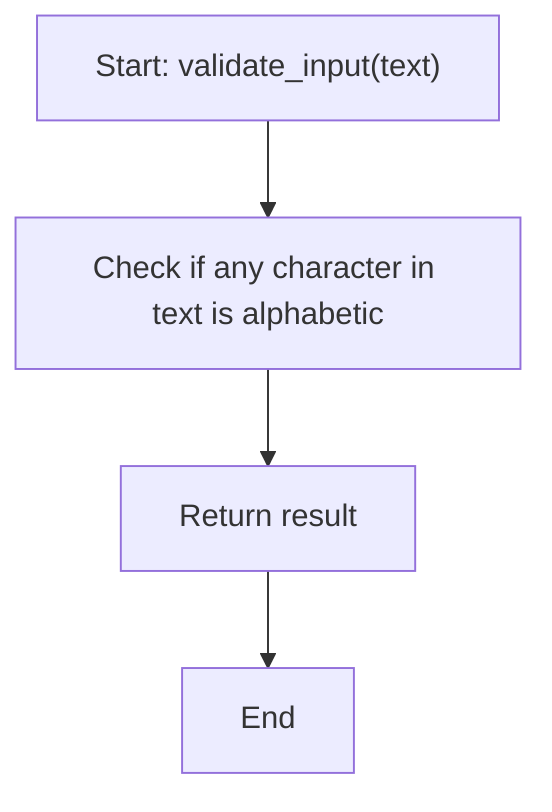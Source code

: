 graph TD;
    A["Start: validate_input(text)"] --> B["Check if any character in text is alphabetic"]
    B --> C["Return result"]
    C --> D["End"]